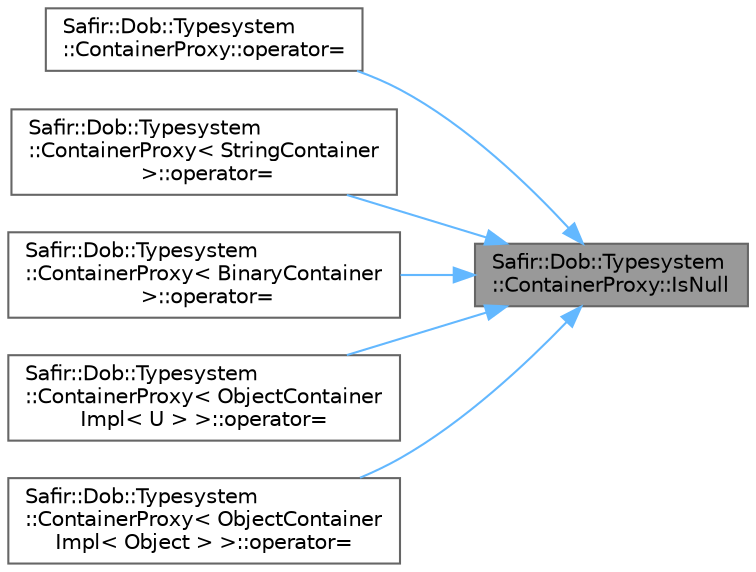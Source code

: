 digraph "Safir::Dob::Typesystem::ContainerProxy::IsNull"
{
 // LATEX_PDF_SIZE
  bgcolor="transparent";
  edge [fontname=Helvetica,fontsize=10,labelfontname=Helvetica,labelfontsize=10];
  node [fontname=Helvetica,fontsize=10,shape=box,height=0.2,width=0.4];
  rankdir="RL";
  Node1 [label="Safir::Dob::Typesystem\l::ContainerProxy::IsNull",height=0.2,width=0.4,color="gray40", fillcolor="grey60", style="filled", fontcolor="black",tooltip=" "];
  Node1 -> Node2 [dir="back",color="steelblue1",style="solid"];
  Node2 [label="Safir::Dob::Typesystem\l::ContainerProxy::operator=",height=0.2,width=0.4,color="grey40", fillcolor="white", style="filled",URL="$a01403.html#a36e6502effcc0615a5c5f5a6e4e166ce",tooltip=" "];
  Node1 -> Node3 [dir="back",color="steelblue1",style="solid"];
  Node3 [label="Safir::Dob::Typesystem\l::ContainerProxy\< StringContainer\l \>::operator=",height=0.2,width=0.4,color="grey40", fillcolor="white", style="filled",URL="$a01407.html#ab92fa37623de8e81cccc928e4b7a3d59",tooltip=" "];
  Node1 -> Node4 [dir="back",color="steelblue1",style="solid"];
  Node4 [label="Safir::Dob::Typesystem\l::ContainerProxy\< BinaryContainer\l \>::operator=",height=0.2,width=0.4,color="grey40", fillcolor="white", style="filled",URL="$a01411.html#a272b999db4e13afcb7481dfcf75190a0",tooltip=" "];
  Node1 -> Node5 [dir="back",color="steelblue1",style="solid"];
  Node5 [label="Safir::Dob::Typesystem\l::ContainerProxy\< ObjectContainer\lImpl\< U \> \>::operator=",height=0.2,width=0.4,color="grey40", fillcolor="white", style="filled",URL="$a01415.html#a25dffe4e2645f93a9950eebe8571738a",tooltip=" "];
  Node1 -> Node6 [dir="back",color="steelblue1",style="solid"];
  Node6 [label="Safir::Dob::Typesystem\l::ContainerProxy\< ObjectContainer\lImpl\< Object \> \>::operator=",height=0.2,width=0.4,color="grey40", fillcolor="white", style="filled",URL="$a01419.html#aa99c2886badc2e76d83c8afed536461c",tooltip=" "];
}
